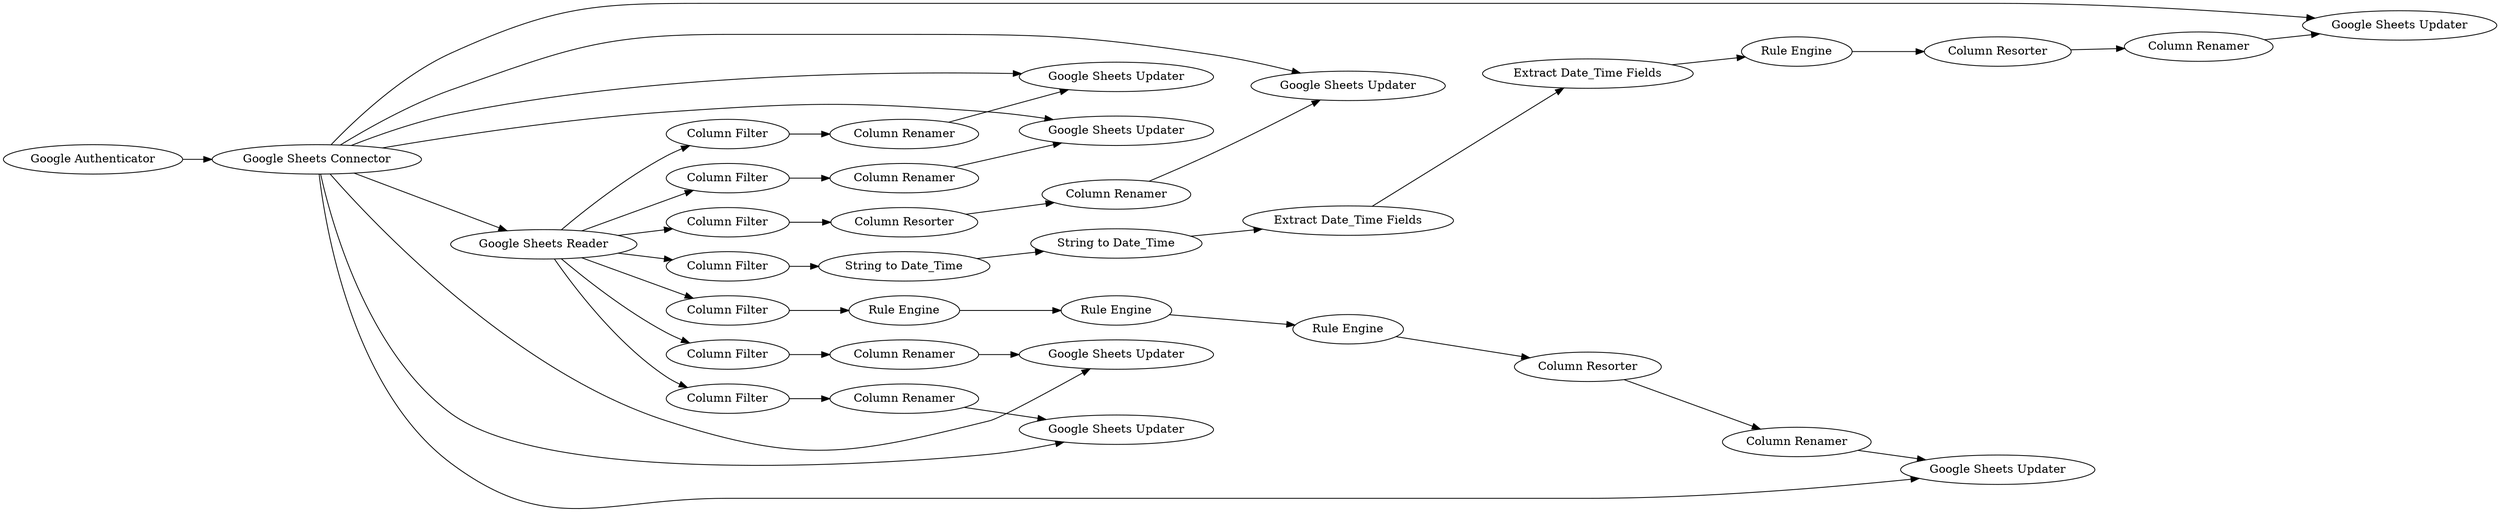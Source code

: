 digraph {
	1 [label="Google Authenticator"]
	2 [label="Google Sheets Reader"]
	5 [label="Google Sheets Connector"]
	6 [label="Google Sheets Updater"]
	7 [label="Column Filter"]
	8 [label="Extract Date_Time Fields"]
	9 [label="String to Date_Time"]
	10 [label="Rule Engine"]
	11 [label="String to Date_Time"]
	12 [label="Extract Date_Time Fields"]
	13 [label="Column Resorter"]
	14 [label="Column Renamer"]
	15 [label="Google Sheets Updater"]
	16 [label="Column Filter"]
	17 [label="Column Resorter"]
	18 [label="Column Renamer"]
	19 [label="Google Sheets Updater"]
	20 [label="Column Filter"]
	21 [label="Rule Engine"]
	22 [label="Rule Engine"]
	23 [label="Rule Engine"]
	24 [label="Column Resorter"]
	25 [label="Column Renamer"]
	26 [label="Google Sheets Updater"]
	27 [label="Column Filter"]
	28 [label="Column Renamer"]
	29 [label="Column Renamer"]
	30 [label="Column Filter"]
	31 [label="Google Sheets Updater"]
	32 [label="Column Renamer"]
	33 [label="Column Filter"]
	34 [label="Google Sheets Updater"]
	35 [label="Column Filter"]
	36 [label="Column Renamer"]
	37 [label="Google Sheets Updater"]
	1 -> 5
	2 -> 7
	2 -> 16
	2 -> 20
	2 -> 27
	2 -> 30
	2 -> 33
	2 -> 35
	5 -> 6
	5 -> 2
	5 -> 15
	5 -> 19
	5 -> 26
	5 -> 31
	5 -> 34
	5 -> 37
	7 -> 9
	8 -> 12
	9 -> 11
	10 -> 13
	11 -> 8
	12 -> 10
	13 -> 14
	14 -> 6
	16 -> 17
	17 -> 18
	18 -> 15
	20 -> 21
	21 -> 22
	22 -> 23
	23 -> 24
	24 -> 25
	25 -> 19
	27 -> 28
	28 -> 26
	29 -> 31
	30 -> 29
	32 -> 34
	33 -> 32
	35 -> 36
	36 -> 37
	rankdir=LR
}
